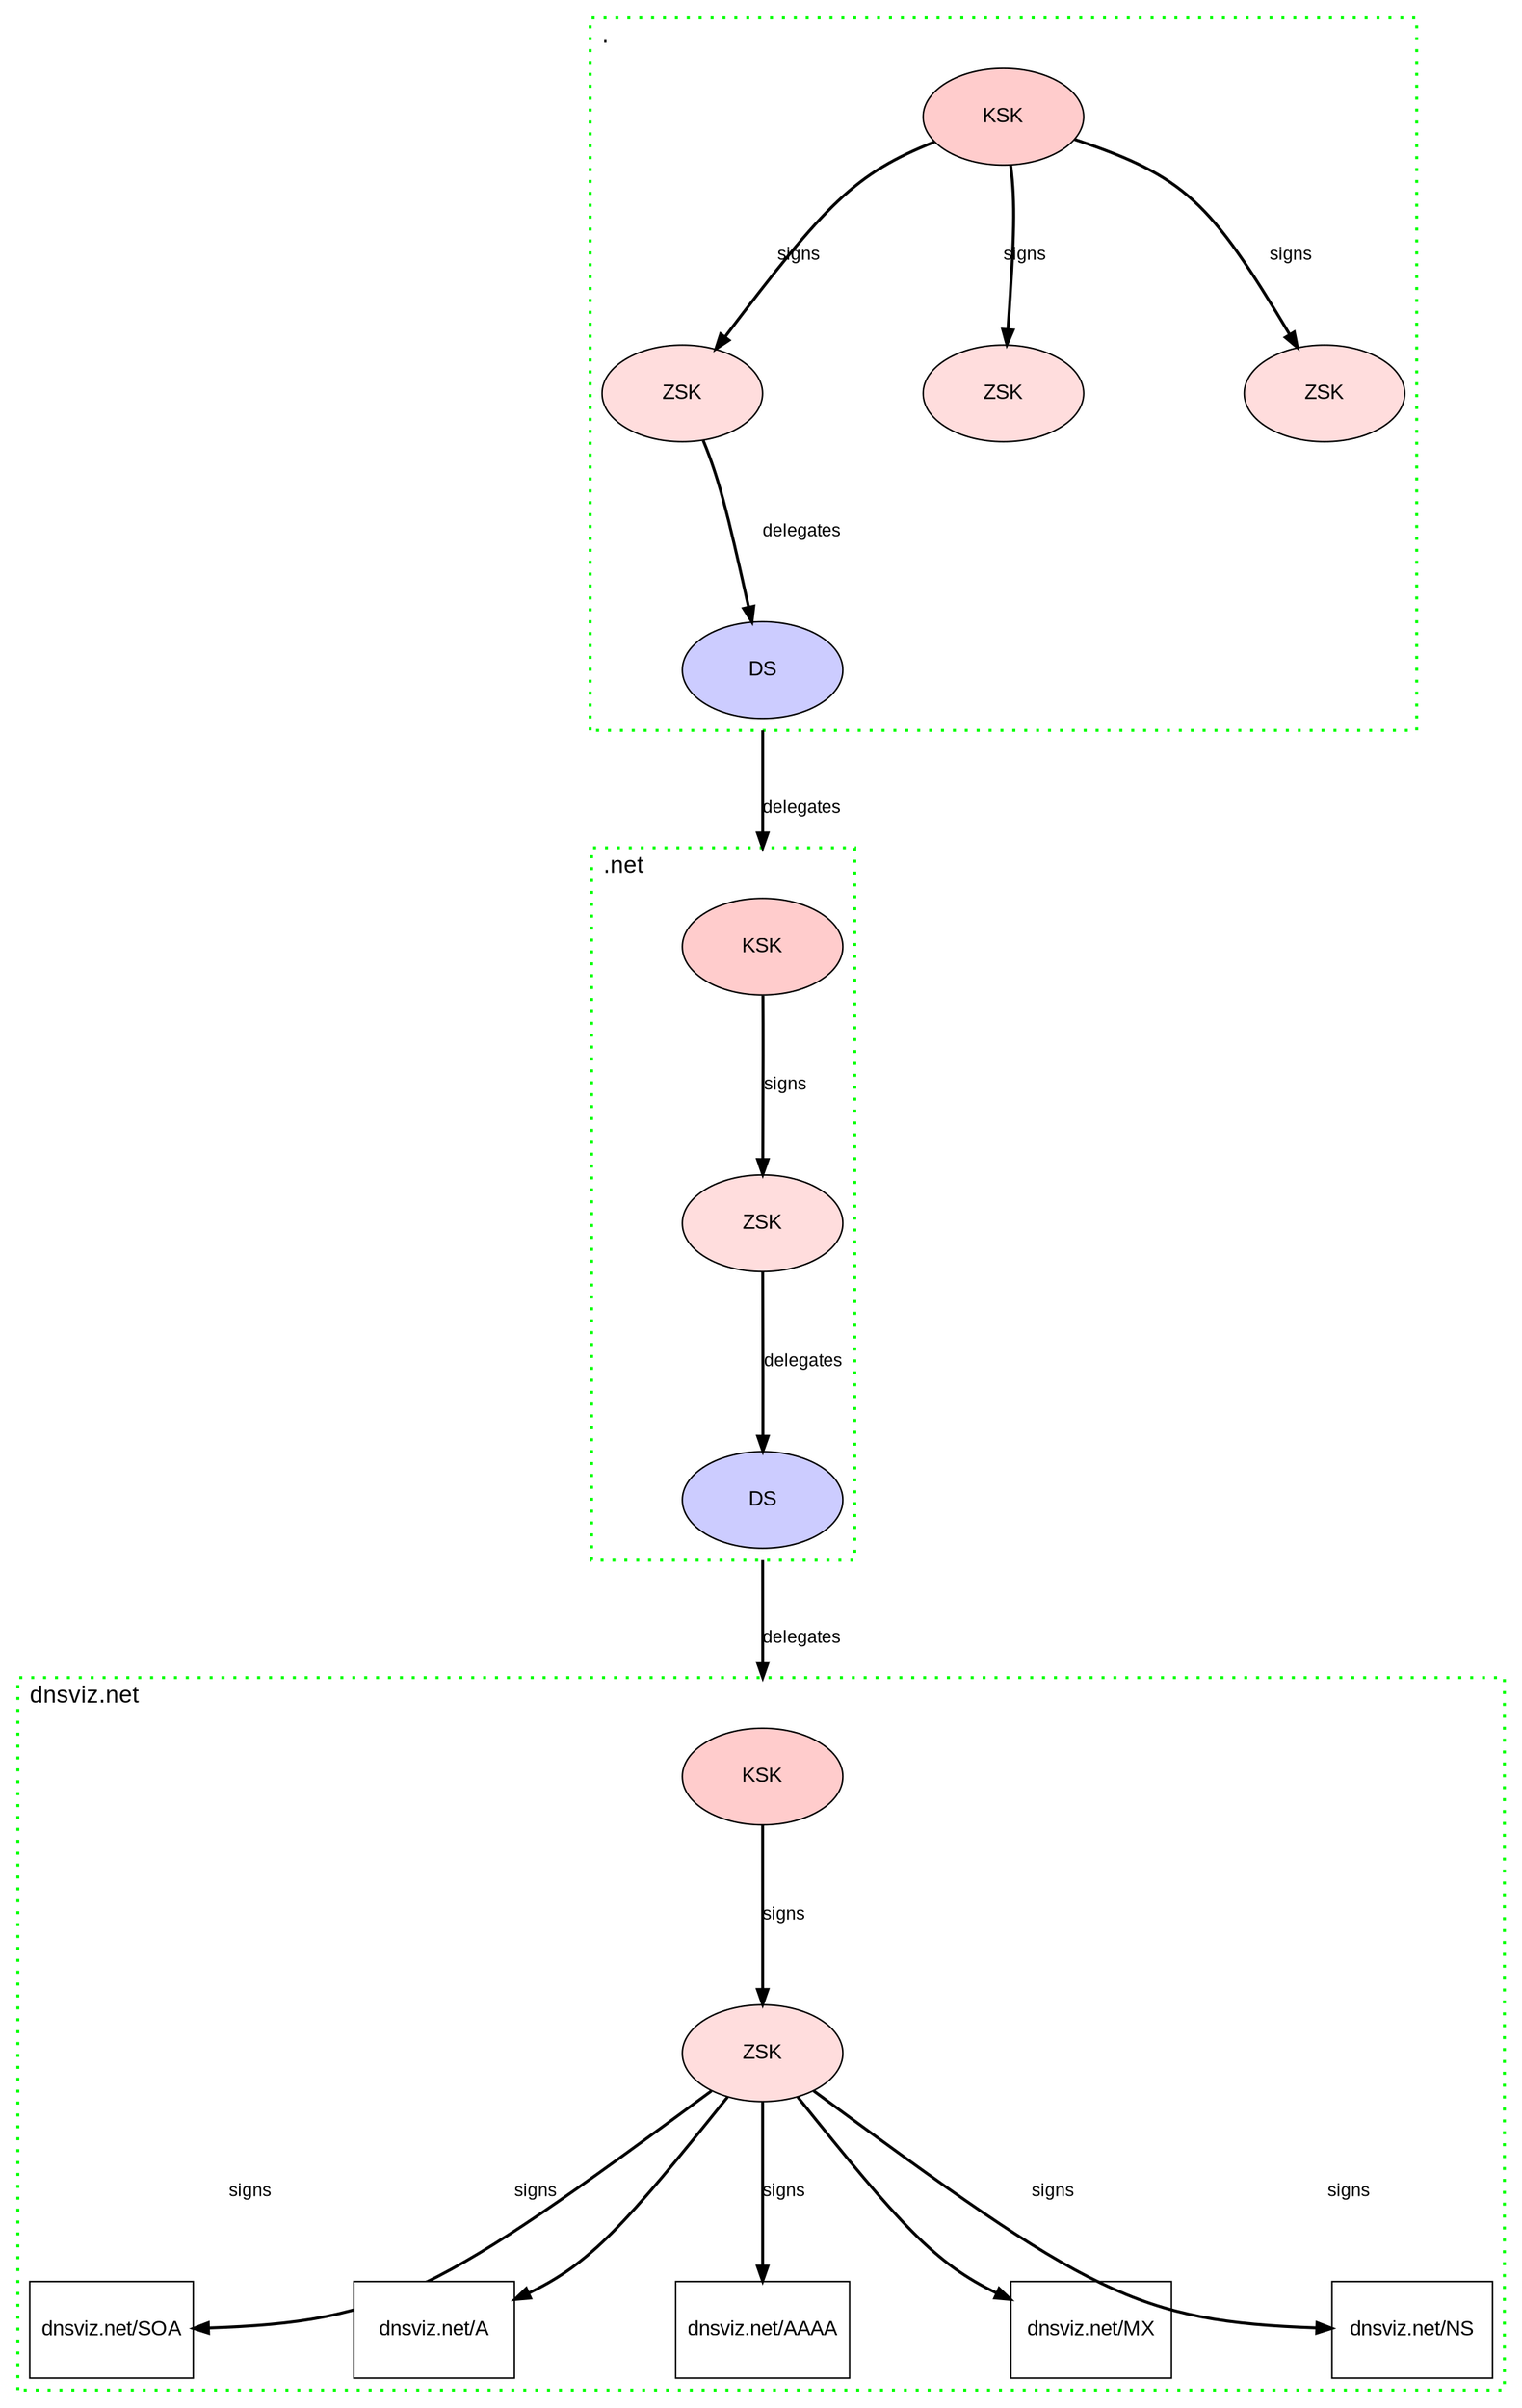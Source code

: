 digraph DNS_Hierarchy {
    rankdir=TB;
    compound=true;
    splines=curved;
    nodesep=1.5;
    ranksep=1.5;

    // default styling
    node [
        shape=ellipse,
        style=filled,
        fontname="Arial",
        fontsize=14,
        fontweight="bold",
        width=1.5,
        height=0.9
    ];
    edge [
        color=black,
        penwidth=2,
        fontname="Arial",
        fontsize=12,
        fontweight="bold"
    ];

    // -------- ROOT ZONE (.) --------
    subgraph cluster_top {
        label=".";
        labelloc=t;
        labeljust=l;
        fontname="Arial";
        fontsize=16;
        fontweight="bold";
        style=dotted;
        penwidth=2;
        color=green;
        fillcolor="#e6ffe6";

        root [label="KSK", fillcolor="#ffcccc"];
        dns1 [label="ZSK", fillcolor="#ffdddd"];
        dns2 [label="ZSK", fillcolor="#ffdddd"];
        dns3 [label="ZSK", fillcolor="#ffdddd"];
        ds1  [label="DS",  fillcolor="#ccccff"];

        root -> dns1 [label="signs"];
        root -> dns2 [label="signs"];
        root -> dns3 [label="signs"];
        dns1 -> ds1  [label="delegates"];
    }

    // connect root DS to .net KSK
    ds1 -> middle_root [ltail=cluster_top, lhead=cluster_middle, label="delegates"];

    // -------- TLD ZONE (.net) --------
    subgraph cluster_middle {
        label=".net";
        labelloc=t;
        labeljust=l;
        fontname="Arial";
        fontsize=16;
        fontweight="bold";
        style=dotted;
        penwidth=2;
        color=green;
        fillcolor="#e6ffe6";

        middle_root [label="KSK", fillcolor="#ffcccc"];
        middle_dns  [label="ZSK", fillcolor="#ffdddd"];
        ds2          [label="DS",  fillcolor="#ccccff"];

        middle_root -> middle_dns [label="signs"];
        middle_dns  -> ds2        [label="delegates"];
    }

    // connect .net DS to dnsviz.net KSK
    ds2 -> bottom_root [ltail=cluster_middle, lhead=cluster_bottom, label="delegates"];

    // -------- AUTHORITATIVE ZONE (dnsviz.net) --------
    subgraph cluster_bottom {
        label="dnsviz.net";
        labelloc=t;
        labeljust=l;
        fontname="Arial";
        fontsize=16;
        fontweight="bold";
        style=dotted;
        penwidth=2;
        color=green;
        fillcolor="#e6ffe6";

        bottom_root [label="KSK", fillcolor="#ffcccc"];
        bottom_dns  [label="ZSK", fillcolor="#ffdddd"];

        soa   [label="dnsviz.net/SOA",   shape=rectangle, fillcolor=white];
        a     [label="dnsviz.net/A",     shape=rectangle, fillcolor=white];
        aaaa  [label="dnsviz.net/AAAA",  shape=rectangle, fillcolor=white];
        mx    [label="dnsviz.net/MX",    shape=rectangle, fillcolor=white];
        ns    [label="dnsviz.net/NS",    shape=rectangle, fillcolor=white];

        bottom_root -> bottom_dns [label="signs"];
        bottom_dns  -> soa        [label="signs"];
        bottom_dns  -> a          [label="signs"];
        bottom_dns  -> aaaa       [label="signs"];
        bottom_dns  -> mx         [label="signs"];
        bottom_dns  -> ns         [label="signs"];
    }
}
